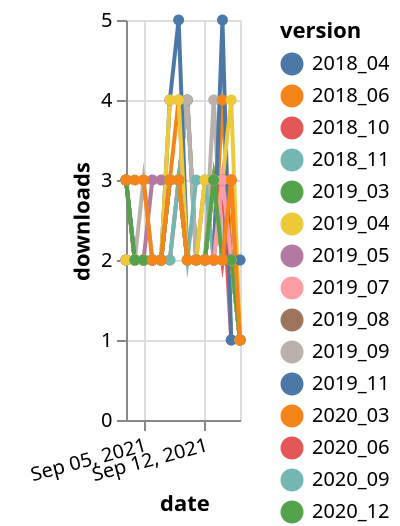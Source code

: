 {"$schema": "https://vega.github.io/schema/vega-lite/v5.json", "description": "A simple bar chart with embedded data.", "data": {"values": [{"date": "2021-09-03", "total": 226, "delta": 3, "version": "2021_06"}, {"date": "2021-09-04", "total": 228, "delta": 2, "version": "2021_06"}, {"date": "2021-09-05", "total": 230, "delta": 2, "version": "2021_06"}, {"date": "2021-09-06", "total": 233, "delta": 3, "version": "2021_06"}, {"date": "2021-09-07", "total": 236, "delta": 3, "version": "2021_06"}, {"date": "2021-09-08", "total": 239, "delta": 3, "version": "2021_06"}, {"date": "2021-09-09", "total": 242, "delta": 3, "version": "2021_06"}, {"date": "2021-09-10", "total": 246, "delta": 4, "version": "2021_06"}, {"date": "2021-09-11", "total": 248, "delta": 2, "version": "2021_06"}, {"date": "2021-09-12", "total": 251, "delta": 3, "version": "2021_06"}, {"date": "2021-09-13", "total": 254, "delta": 3, "version": "2021_06"}, {"date": "2021-09-14", "total": 256, "delta": 2, "version": "2021_06"}, {"date": "2021-09-15", "total": 259, "delta": 3, "version": "2021_06"}, {"date": "2021-09-16", "total": 260, "delta": 1, "version": "2021_06"}, {"date": "2021-09-03", "total": 601, "delta": 2, "version": "2020_12"}, {"date": "2021-09-04", "total": 603, "delta": 2, "version": "2020_12"}, {"date": "2021-09-05", "total": 605, "delta": 2, "version": "2020_12"}, {"date": "2021-09-06", "total": 607, "delta": 2, "version": "2020_12"}, {"date": "2021-09-07", "total": 609, "delta": 2, "version": "2020_12"}, {"date": "2021-09-08", "total": 612, "delta": 3, "version": "2020_12"}, {"date": "2021-09-09", "total": 615, "delta": 3, "version": "2020_12"}, {"date": "2021-09-10", "total": 619, "delta": 4, "version": "2020_12"}, {"date": "2021-09-11", "total": 621, "delta": 2, "version": "2020_12"}, {"date": "2021-09-12", "total": 623, "delta": 2, "version": "2020_12"}, {"date": "2021-09-13", "total": 626, "delta": 3, "version": "2020_12"}, {"date": "2021-09-14", "total": 628, "delta": 2, "version": "2020_12"}, {"date": "2021-09-15", "total": 630, "delta": 2, "version": "2020_12"}, {"date": "2021-09-16", "total": 631, "delta": 1, "version": "2020_12"}, {"date": "2021-09-03", "total": 937, "delta": 3, "version": "2020_06"}, {"date": "2021-09-04", "total": 939, "delta": 2, "version": "2020_06"}, {"date": "2021-09-05", "total": 941, "delta": 2, "version": "2020_06"}, {"date": "2021-09-06", "total": 943, "delta": 2, "version": "2020_06"}, {"date": "2021-09-07", "total": 945, "delta": 2, "version": "2020_06"}, {"date": "2021-09-08", "total": 948, "delta": 3, "version": "2020_06"}, {"date": "2021-09-09", "total": 951, "delta": 3, "version": "2020_06"}, {"date": "2021-09-10", "total": 953, "delta": 2, "version": "2020_06"}, {"date": "2021-09-11", "total": 955, "delta": 2, "version": "2020_06"}, {"date": "2021-09-12", "total": 957, "delta": 2, "version": "2020_06"}, {"date": "2021-09-13", "total": 960, "delta": 3, "version": "2020_06"}, {"date": "2021-09-14", "total": 962, "delta": 2, "version": "2020_06"}, {"date": "2021-09-15", "total": 965, "delta": 3, "version": "2020_06"}, {"date": "2021-09-16", "total": 966, "delta": 1, "version": "2020_06"}, {"date": "2021-09-03", "total": 1746, "delta": 2, "version": "2019_09"}, {"date": "2021-09-04", "total": 1748, "delta": 2, "version": "2019_09"}, {"date": "2021-09-05", "total": 1751, "delta": 3, "version": "2019_09"}, {"date": "2021-09-06", "total": 1753, "delta": 2, "version": "2019_09"}, {"date": "2021-09-07", "total": 1755, "delta": 2, "version": "2019_09"}, {"date": "2021-09-08", "total": 1758, "delta": 3, "version": "2019_09"}, {"date": "2021-09-09", "total": 1761, "delta": 3, "version": "2019_09"}, {"date": "2021-09-10", "total": 1765, "delta": 4, "version": "2019_09"}, {"date": "2021-09-11", "total": 1767, "delta": 2, "version": "2019_09"}, {"date": "2021-09-12", "total": 1769, "delta": 2, "version": "2019_09"}, {"date": "2021-09-13", "total": 1773, "delta": 4, "version": "2019_09"}, {"date": "2021-09-14", "total": 1775, "delta": 2, "version": "2019_09"}, {"date": "2021-09-15", "total": 1777, "delta": 2, "version": "2019_09"}, {"date": "2021-09-16", "total": 1778, "delta": 1, "version": "2019_09"}, {"date": "2021-09-03", "total": 734, "delta": 3, "version": "2020_09"}, {"date": "2021-09-04", "total": 736, "delta": 2, "version": "2020_09"}, {"date": "2021-09-05", "total": 738, "delta": 2, "version": "2020_09"}, {"date": "2021-09-06", "total": 740, "delta": 2, "version": "2020_09"}, {"date": "2021-09-07", "total": 742, "delta": 2, "version": "2020_09"}, {"date": "2021-09-08", "total": 745, "delta": 3, "version": "2020_09"}, {"date": "2021-09-09", "total": 748, "delta": 3, "version": "2020_09"}, {"date": "2021-09-10", "total": 750, "delta": 2, "version": "2020_09"}, {"date": "2021-09-11", "total": 753, "delta": 3, "version": "2020_09"}, {"date": "2021-09-12", "total": 756, "delta": 3, "version": "2020_09"}, {"date": "2021-09-13", "total": 758, "delta": 2, "version": "2020_09"}, {"date": "2021-09-14", "total": 760, "delta": 2, "version": "2020_09"}, {"date": "2021-09-15", "total": 762, "delta": 2, "version": "2020_09"}, {"date": "2021-09-16", "total": 763, "delta": 1, "version": "2020_09"}, {"date": "2021-09-03", "total": 2321, "delta": 2, "version": "2018_10"}, {"date": "2021-09-04", "total": 2323, "delta": 2, "version": "2018_10"}, {"date": "2021-09-05", "total": 2325, "delta": 2, "version": "2018_10"}, {"date": "2021-09-06", "total": 2327, "delta": 2, "version": "2018_10"}, {"date": "2021-09-07", "total": 2329, "delta": 2, "version": "2018_10"}, {"date": "2021-09-08", "total": 2331, "delta": 2, "version": "2018_10"}, {"date": "2021-09-09", "total": 2334, "delta": 3, "version": "2018_10"}, {"date": "2021-09-10", "total": 2336, "delta": 2, "version": "2018_10"}, {"date": "2021-09-11", "total": 2338, "delta": 2, "version": "2018_10"}, {"date": "2021-09-12", "total": 2340, "delta": 2, "version": "2018_10"}, {"date": "2021-09-13", "total": 2343, "delta": 3, "version": "2018_10"}, {"date": "2021-09-14", "total": 2346, "delta": 3, "version": "2018_10"}, {"date": "2021-09-15", "total": 2347, "delta": 1, "version": "2018_10"}, {"date": "2021-09-16", "total": 2348, "delta": 1, "version": "2018_10"}, {"date": "2021-09-03", "total": 2308, "delta": 2, "version": "2018_11"}, {"date": "2021-09-04", "total": 2310, "delta": 2, "version": "2018_11"}, {"date": "2021-09-05", "total": 2312, "delta": 2, "version": "2018_11"}, {"date": "2021-09-06", "total": 2314, "delta": 2, "version": "2018_11"}, {"date": "2021-09-07", "total": 2316, "delta": 2, "version": "2018_11"}, {"date": "2021-09-08", "total": 2318, "delta": 2, "version": "2018_11"}, {"date": "2021-09-09", "total": 2321, "delta": 3, "version": "2018_11"}, {"date": "2021-09-10", "total": 2323, "delta": 2, "version": "2018_11"}, {"date": "2021-09-11", "total": 2325, "delta": 2, "version": "2018_11"}, {"date": "2021-09-12", "total": 2327, "delta": 2, "version": "2018_11"}, {"date": "2021-09-13", "total": 2330, "delta": 3, "version": "2018_11"}, {"date": "2021-09-14", "total": 2332, "delta": 2, "version": "2018_11"}, {"date": "2021-09-15", "total": 2334, "delta": 2, "version": "2018_11"}, {"date": "2021-09-16", "total": 2336, "delta": 2, "version": "2018_11"}, {"date": "2021-09-03", "total": 1630, "delta": 2, "version": "2019_08"}, {"date": "2021-09-04", "total": 1632, "delta": 2, "version": "2019_08"}, {"date": "2021-09-05", "total": 1634, "delta": 2, "version": "2019_08"}, {"date": "2021-09-06", "total": 1636, "delta": 2, "version": "2019_08"}, {"date": "2021-09-07", "total": 1638, "delta": 2, "version": "2019_08"}, {"date": "2021-09-08", "total": 1641, "delta": 3, "version": "2019_08"}, {"date": "2021-09-09", "total": 1644, "delta": 3, "version": "2019_08"}, {"date": "2021-09-10", "total": 1646, "delta": 2, "version": "2019_08"}, {"date": "2021-09-11", "total": 1648, "delta": 2, "version": "2019_08"}, {"date": "2021-09-12", "total": 1650, "delta": 2, "version": "2019_08"}, {"date": "2021-09-13", "total": 1652, "delta": 2, "version": "2019_08"}, {"date": "2021-09-14", "total": 1654, "delta": 2, "version": "2019_08"}, {"date": "2021-09-15", "total": 1656, "delta": 2, "version": "2019_08"}, {"date": "2021-09-16", "total": 1657, "delta": 1, "version": "2019_08"}, {"date": "2021-09-03", "total": 2573, "delta": 3, "version": "2018_06"}, {"date": "2021-09-04", "total": 2575, "delta": 2, "version": "2018_06"}, {"date": "2021-09-05", "total": 2577, "delta": 2, "version": "2018_06"}, {"date": "2021-09-06", "total": 2579, "delta": 2, "version": "2018_06"}, {"date": "2021-09-07", "total": 2581, "delta": 2, "version": "2018_06"}, {"date": "2021-09-08", "total": 2584, "delta": 3, "version": "2018_06"}, {"date": "2021-09-09", "total": 2588, "delta": 4, "version": "2018_06"}, {"date": "2021-09-10", "total": 2590, "delta": 2, "version": "2018_06"}, {"date": "2021-09-11", "total": 2592, "delta": 2, "version": "2018_06"}, {"date": "2021-09-12", "total": 2594, "delta": 2, "version": "2018_06"}, {"date": "2021-09-13", "total": 2596, "delta": 2, "version": "2018_06"}, {"date": "2021-09-14", "total": 2600, "delta": 4, "version": "2018_06"}, {"date": "2021-09-15", "total": 2602, "delta": 2, "version": "2018_06"}, {"date": "2021-09-16", "total": 2603, "delta": 1, "version": "2018_06"}, {"date": "2021-09-03", "total": 2830, "delta": 3, "version": "2018_04"}, {"date": "2021-09-04", "total": 2832, "delta": 2, "version": "2018_04"}, {"date": "2021-09-05", "total": 2834, "delta": 2, "version": "2018_04"}, {"date": "2021-09-06", "total": 2836, "delta": 2, "version": "2018_04"}, {"date": "2021-09-07", "total": 2838, "delta": 2, "version": "2018_04"}, {"date": "2021-09-08", "total": 2842, "delta": 4, "version": "2018_04"}, {"date": "2021-09-09", "total": 2847, "delta": 5, "version": "2018_04"}, {"date": "2021-09-10", "total": 2849, "delta": 2, "version": "2018_04"}, {"date": "2021-09-11", "total": 2851, "delta": 2, "version": "2018_04"}, {"date": "2021-09-12", "total": 2853, "delta": 2, "version": "2018_04"}, {"date": "2021-09-13", "total": 2855, "delta": 2, "version": "2018_04"}, {"date": "2021-09-14", "total": 2860, "delta": 5, "version": "2018_04"}, {"date": "2021-09-15", "total": 2861, "delta": 1, "version": "2018_04"}, {"date": "2021-09-16", "total": 2862, "delta": 1, "version": "2018_04"}, {"date": "2021-09-03", "total": 1862, "delta": 2, "version": "2019_05"}, {"date": "2021-09-04", "total": 1864, "delta": 2, "version": "2019_05"}, {"date": "2021-09-05", "total": 1866, "delta": 2, "version": "2019_05"}, {"date": "2021-09-06", "total": 1868, "delta": 2, "version": "2019_05"}, {"date": "2021-09-07", "total": 1870, "delta": 2, "version": "2019_05"}, {"date": "2021-09-08", "total": 1873, "delta": 3, "version": "2019_05"}, {"date": "2021-09-09", "total": 1876, "delta": 3, "version": "2019_05"}, {"date": "2021-09-10", "total": 1878, "delta": 2, "version": "2019_05"}, {"date": "2021-09-11", "total": 1880, "delta": 2, "version": "2019_05"}, {"date": "2021-09-12", "total": 1882, "delta": 2, "version": "2019_05"}, {"date": "2021-09-13", "total": 1884, "delta": 2, "version": "2019_05"}, {"date": "2021-09-14", "total": 1887, "delta": 3, "version": "2019_05"}, {"date": "2021-09-15", "total": 1889, "delta": 2, "version": "2019_05"}, {"date": "2021-09-16", "total": 1890, "delta": 1, "version": "2019_05"}, {"date": "2021-09-03", "total": 499, "delta": 2, "version": "2021_03"}, {"date": "2021-09-04", "total": 501, "delta": 2, "version": "2021_03"}, {"date": "2021-09-05", "total": 503, "delta": 2, "version": "2021_03"}, {"date": "2021-09-06", "total": 505, "delta": 2, "version": "2021_03"}, {"date": "2021-09-07", "total": 507, "delta": 2, "version": "2021_03"}, {"date": "2021-09-08", "total": 511, "delta": 4, "version": "2021_03"}, {"date": "2021-09-09", "total": 515, "delta": 4, "version": "2021_03"}, {"date": "2021-09-10", "total": 517, "delta": 2, "version": "2021_03"}, {"date": "2021-09-11", "total": 519, "delta": 2, "version": "2021_03"}, {"date": "2021-09-12", "total": 522, "delta": 3, "version": "2021_03"}, {"date": "2021-09-13", "total": 525, "delta": 3, "version": "2021_03"}, {"date": "2021-09-14", "total": 528, "delta": 3, "version": "2021_03"}, {"date": "2021-09-15", "total": 532, "delta": 4, "version": "2021_03"}, {"date": "2021-09-16", "total": 533, "delta": 1, "version": "2021_03"}, {"date": "2021-09-03", "total": 1543, "delta": 2, "version": "2019_11"}, {"date": "2021-09-04", "total": 1545, "delta": 2, "version": "2019_11"}, {"date": "2021-09-05", "total": 1547, "delta": 2, "version": "2019_11"}, {"date": "2021-09-06", "total": 1549, "delta": 2, "version": "2019_11"}, {"date": "2021-09-07", "total": 1551, "delta": 2, "version": "2019_11"}, {"date": "2021-09-08", "total": 1554, "delta": 3, "version": "2019_11"}, {"date": "2021-09-09", "total": 1557, "delta": 3, "version": "2019_11"}, {"date": "2021-09-10", "total": 1559, "delta": 2, "version": "2019_11"}, {"date": "2021-09-11", "total": 1561, "delta": 2, "version": "2019_11"}, {"date": "2021-09-12", "total": 1563, "delta": 2, "version": "2019_11"}, {"date": "2021-09-13", "total": 1566, "delta": 3, "version": "2019_11"}, {"date": "2021-09-14", "total": 1569, "delta": 3, "version": "2019_11"}, {"date": "2021-09-15", "total": 1571, "delta": 2, "version": "2019_11"}, {"date": "2021-09-16", "total": 1573, "delta": 2, "version": "2019_11"}, {"date": "2021-09-03", "total": 1723, "delta": 2, "version": "2019_07"}, {"date": "2021-09-04", "total": 1725, "delta": 2, "version": "2019_07"}, {"date": "2021-09-05", "total": 1727, "delta": 2, "version": "2019_07"}, {"date": "2021-09-06", "total": 1729, "delta": 2, "version": "2019_07"}, {"date": "2021-09-07", "total": 1731, "delta": 2, "version": "2019_07"}, {"date": "2021-09-08", "total": 1734, "delta": 3, "version": "2019_07"}, {"date": "2021-09-09", "total": 1737, "delta": 3, "version": "2019_07"}, {"date": "2021-09-10", "total": 1739, "delta": 2, "version": "2019_07"}, {"date": "2021-09-11", "total": 1741, "delta": 2, "version": "2019_07"}, {"date": "2021-09-12", "total": 1743, "delta": 2, "version": "2019_07"}, {"date": "2021-09-13", "total": 1745, "delta": 2, "version": "2019_07"}, {"date": "2021-09-14", "total": 1748, "delta": 3, "version": "2019_07"}, {"date": "2021-09-15", "total": 1750, "delta": 2, "version": "2019_07"}, {"date": "2021-09-16", "total": 1751, "delta": 1, "version": "2019_07"}, {"date": "2021-09-03", "total": 2028, "delta": 2, "version": "2019_04"}, {"date": "2021-09-04", "total": 2030, "delta": 2, "version": "2019_04"}, {"date": "2021-09-05", "total": 2032, "delta": 2, "version": "2019_04"}, {"date": "2021-09-06", "total": 2034, "delta": 2, "version": "2019_04"}, {"date": "2021-09-07", "total": 2036, "delta": 2, "version": "2019_04"}, {"date": "2021-09-08", "total": 2039, "delta": 3, "version": "2019_04"}, {"date": "2021-09-09", "total": 2042, "delta": 3, "version": "2019_04"}, {"date": "2021-09-10", "total": 2044, "delta": 2, "version": "2019_04"}, {"date": "2021-09-11", "total": 2046, "delta": 2, "version": "2019_04"}, {"date": "2021-09-12", "total": 2048, "delta": 2, "version": "2019_04"}, {"date": "2021-09-13", "total": 2051, "delta": 3, "version": "2019_04"}, {"date": "2021-09-14", "total": 2053, "delta": 2, "version": "2019_04"}, {"date": "2021-09-15", "total": 2055, "delta": 2, "version": "2019_04"}, {"date": "2021-09-16", "total": 2056, "delta": 1, "version": "2019_04"}, {"date": "2021-09-03", "total": 2042, "delta": 3, "version": "2019_03"}, {"date": "2021-09-04", "total": 2044, "delta": 2, "version": "2019_03"}, {"date": "2021-09-05", "total": 2046, "delta": 2, "version": "2019_03"}, {"date": "2021-09-06", "total": 2048, "delta": 2, "version": "2019_03"}, {"date": "2021-09-07", "total": 2050, "delta": 2, "version": "2019_03"}, {"date": "2021-09-08", "total": 2053, "delta": 3, "version": "2019_03"}, {"date": "2021-09-09", "total": 2056, "delta": 3, "version": "2019_03"}, {"date": "2021-09-10", "total": 2058, "delta": 2, "version": "2019_03"}, {"date": "2021-09-11", "total": 2060, "delta": 2, "version": "2019_03"}, {"date": "2021-09-12", "total": 2062, "delta": 2, "version": "2019_03"}, {"date": "2021-09-13", "total": 2065, "delta": 3, "version": "2019_03"}, {"date": "2021-09-14", "total": 2067, "delta": 2, "version": "2019_03"}, {"date": "2021-09-15", "total": 2069, "delta": 2, "version": "2019_03"}, {"date": "2021-09-16", "total": 2070, "delta": 1, "version": "2019_03"}, {"date": "2021-09-03", "total": 1224, "delta": 3, "version": "2020_03"}, {"date": "2021-09-04", "total": 1227, "delta": 3, "version": "2020_03"}, {"date": "2021-09-05", "total": 1230, "delta": 3, "version": "2020_03"}, {"date": "2021-09-06", "total": 1232, "delta": 2, "version": "2020_03"}, {"date": "2021-09-07", "total": 1234, "delta": 2, "version": "2020_03"}, {"date": "2021-09-08", "total": 1237, "delta": 3, "version": "2020_03"}, {"date": "2021-09-09", "total": 1240, "delta": 3, "version": "2020_03"}, {"date": "2021-09-10", "total": 1242, "delta": 2, "version": "2020_03"}, {"date": "2021-09-11", "total": 1244, "delta": 2, "version": "2020_03"}, {"date": "2021-09-12", "total": 1246, "delta": 2, "version": "2020_03"}, {"date": "2021-09-13", "total": 1248, "delta": 2, "version": "2020_03"}, {"date": "2021-09-14", "total": 1250, "delta": 2, "version": "2020_03"}, {"date": "2021-09-15", "total": 1253, "delta": 3, "version": "2020_03"}, {"date": "2021-09-16", "total": 1254, "delta": 1, "version": "2020_03"}]}, "width": "container", "mark": {"type": "line", "point": {"filled": true}}, "encoding": {"x": {"field": "date", "type": "temporal", "timeUnit": "yearmonthdate", "title": "date", "axis": {"labelAngle": -15}}, "y": {"field": "delta", "type": "quantitative", "title": "downloads"}, "color": {"field": "version", "type": "nominal"}, "tooltip": {"field": "delta"}}}